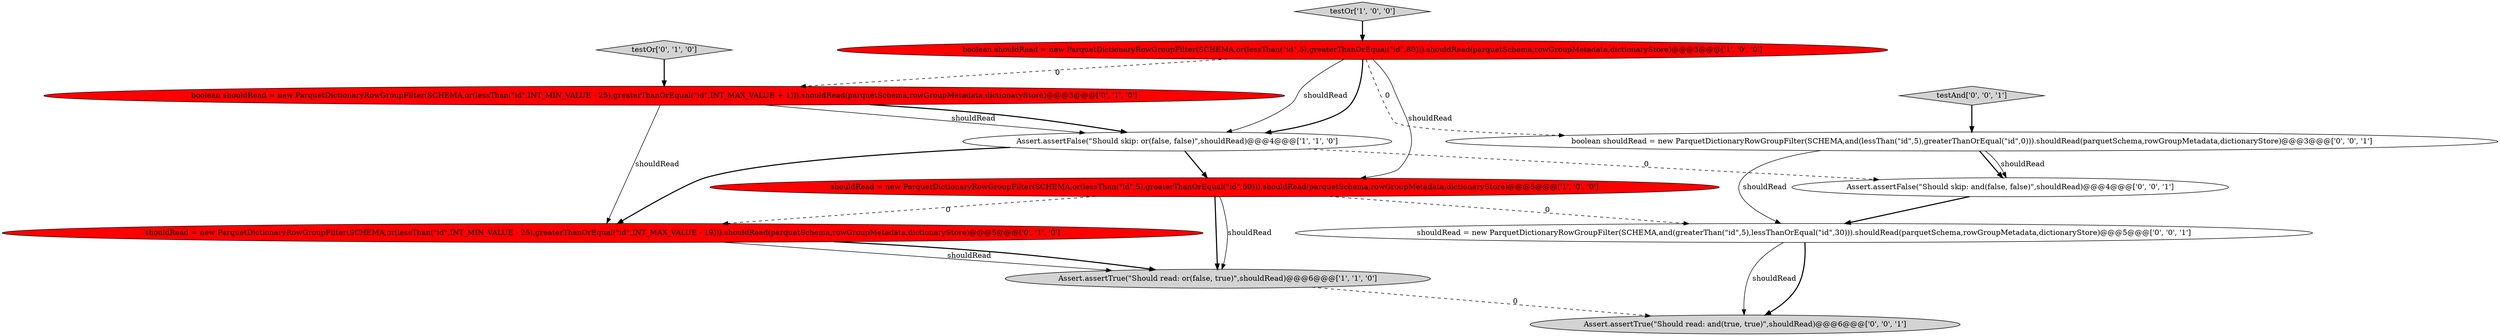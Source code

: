 digraph {
9 [style = filled, label = "testAnd['0', '0', '1']", fillcolor = lightgray, shape = diamond image = "AAA0AAABBB3BBB"];
7 [style = filled, label = "shouldRead = new ParquetDictionaryRowGroupFilter(SCHEMA,or(lessThan(\"id\",INT_MIN_VALUE - 25),greaterThanOrEqual(\"id\",INT_MAX_VALUE - 19))).shouldRead(parquetSchema,rowGroupMetadata,dictionaryStore)@@@5@@@['0', '1', '0']", fillcolor = red, shape = ellipse image = "AAA1AAABBB2BBB"];
5 [style = filled, label = "testOr['0', '1', '0']", fillcolor = lightgray, shape = diamond image = "AAA0AAABBB2BBB"];
2 [style = filled, label = "Assert.assertFalse(\"Should skip: or(false, false)\",shouldRead)@@@4@@@['1', '1', '0']", fillcolor = white, shape = ellipse image = "AAA0AAABBB1BBB"];
10 [style = filled, label = "Assert.assertFalse(\"Should skip: and(false, false)\",shouldRead)@@@4@@@['0', '0', '1']", fillcolor = white, shape = ellipse image = "AAA0AAABBB3BBB"];
0 [style = filled, label = "boolean shouldRead = new ParquetDictionaryRowGroupFilter(SCHEMA,or(lessThan(\"id\",5),greaterThanOrEqual(\"id\",80))).shouldRead(parquetSchema,rowGroupMetadata,dictionaryStore)@@@3@@@['1', '0', '0']", fillcolor = red, shape = ellipse image = "AAA1AAABBB1BBB"];
6 [style = filled, label = "boolean shouldRead = new ParquetDictionaryRowGroupFilter(SCHEMA,or(lessThan(\"id\",INT_MIN_VALUE - 25),greaterThanOrEqual(\"id\",INT_MAX_VALUE + 1))).shouldRead(parquetSchema,rowGroupMetadata,dictionaryStore)@@@3@@@['0', '1', '0']", fillcolor = red, shape = ellipse image = "AAA1AAABBB2BBB"];
8 [style = filled, label = "Assert.assertTrue(\"Should read: and(true, true)\",shouldRead)@@@6@@@['0', '0', '1']", fillcolor = lightgray, shape = ellipse image = "AAA0AAABBB3BBB"];
3 [style = filled, label = "testOr['1', '0', '0']", fillcolor = lightgray, shape = diamond image = "AAA0AAABBB1BBB"];
4 [style = filled, label = "Assert.assertTrue(\"Should read: or(false, true)\",shouldRead)@@@6@@@['1', '1', '0']", fillcolor = lightgray, shape = ellipse image = "AAA0AAABBB1BBB"];
11 [style = filled, label = "boolean shouldRead = new ParquetDictionaryRowGroupFilter(SCHEMA,and(lessThan(\"id\",5),greaterThanOrEqual(\"id\",0))).shouldRead(parquetSchema,rowGroupMetadata,dictionaryStore)@@@3@@@['0', '0', '1']", fillcolor = white, shape = ellipse image = "AAA0AAABBB3BBB"];
12 [style = filled, label = "shouldRead = new ParquetDictionaryRowGroupFilter(SCHEMA,and(greaterThan(\"id\",5),lessThanOrEqual(\"id\",30))).shouldRead(parquetSchema,rowGroupMetadata,dictionaryStore)@@@5@@@['0', '0', '1']", fillcolor = white, shape = ellipse image = "AAA0AAABBB3BBB"];
1 [style = filled, label = "shouldRead = new ParquetDictionaryRowGroupFilter(SCHEMA,or(lessThan(\"id\",5),greaterThanOrEqual(\"id\",60))).shouldRead(parquetSchema,rowGroupMetadata,dictionaryStore)@@@5@@@['1', '0', '0']", fillcolor = red, shape = ellipse image = "AAA1AAABBB1BBB"];
11->12 [style = solid, label="shouldRead"];
6->2 [style = solid, label="shouldRead"];
1->4 [style = bold, label=""];
9->11 [style = bold, label=""];
12->8 [style = solid, label="shouldRead"];
2->1 [style = bold, label=""];
0->2 [style = bold, label=""];
7->4 [style = solid, label="shouldRead"];
0->6 [style = dashed, label="0"];
0->11 [style = dashed, label="0"];
7->4 [style = bold, label=""];
3->0 [style = bold, label=""];
2->10 [style = dashed, label="0"];
6->2 [style = bold, label=""];
1->12 [style = dashed, label="0"];
6->7 [style = solid, label="shouldRead"];
5->6 [style = bold, label=""];
11->10 [style = bold, label=""];
10->12 [style = bold, label=""];
12->8 [style = bold, label=""];
0->1 [style = solid, label="shouldRead"];
0->2 [style = solid, label="shouldRead"];
4->8 [style = dashed, label="0"];
11->10 [style = solid, label="shouldRead"];
2->7 [style = bold, label=""];
1->7 [style = dashed, label="0"];
1->4 [style = solid, label="shouldRead"];
}
